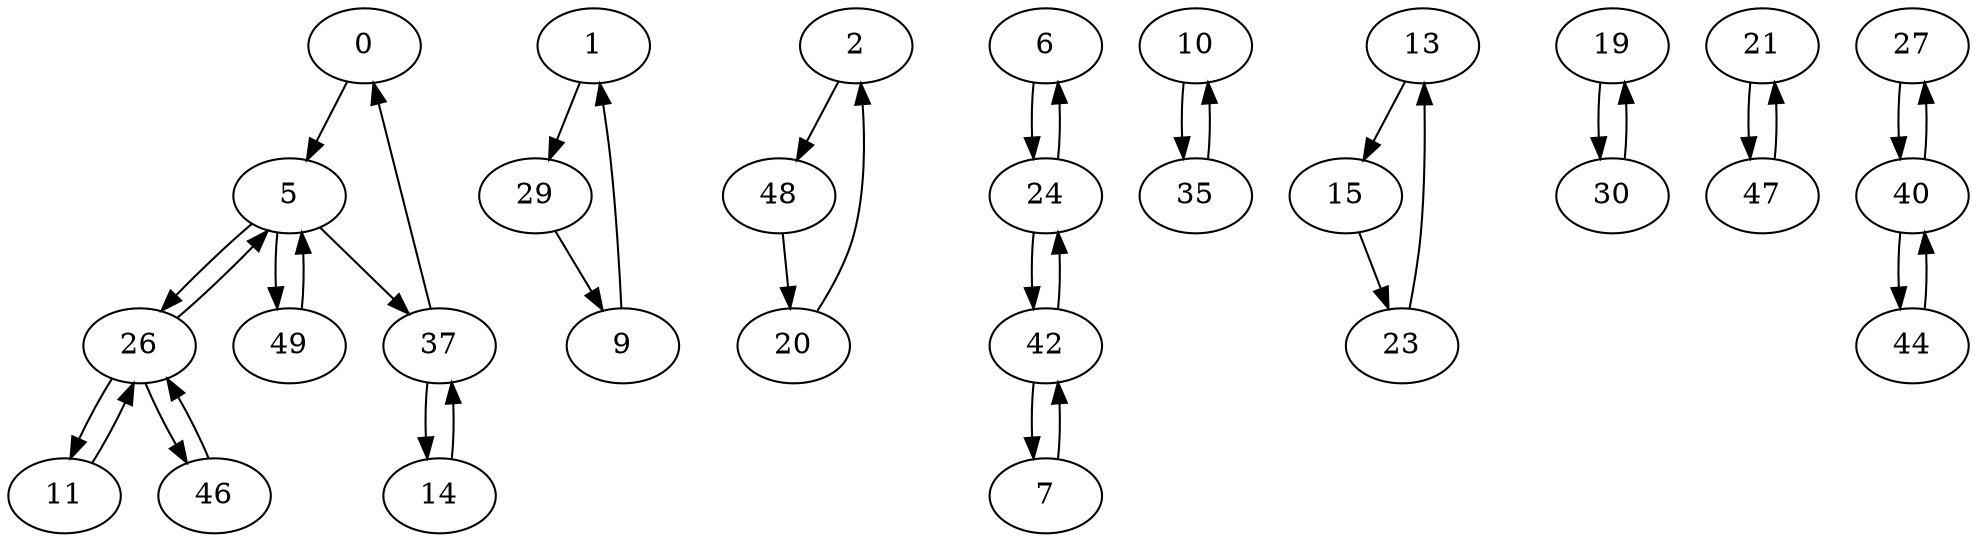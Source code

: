 digraph G {
  0 -> 5;
  1 -> 29;
  2 -> 48;
  5 -> 26;
  5 -> 37;
  5 -> 49;
  6 -> 24;
  7 -> 42;
  9 -> 1;
  10 -> 35;
  11 -> 26;
  13 -> 15;
  14 -> 37;
  15 -> 23;
  19 -> 30;
  20 -> 2;
  21 -> 47;
  23 -> 13;
  24 -> 6;
  24 -> 42;
  26 -> 5;
  26 -> 11;
  26 -> 46;
  27 -> 40;
  29 -> 9;
  30 -> 19;
  35 -> 10;
  37 -> 0;
  37 -> 14;
  40 -> 27;
  40 -> 44;
  42 -> 7;
  42 -> 24;
  44 -> 40;
  46 -> 26;
  47 -> 21;
  48 -> 20;
  49 -> 5;
}